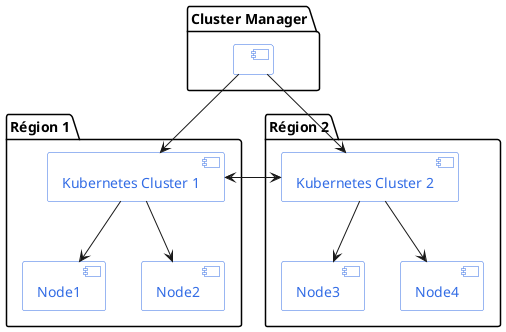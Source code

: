 @startuml

skinparam component {
    BackgroundColor white
    BorderColor #326ce5
    FontColor #326ce5
}

package "Cluster Manager" {
    [ ] as kubefed
}

package "Région 1" {
    [Kubernetes Cluster 1] as k8s1
    [Node1] as n1
    [Node2] as n2
    k8s1 -down-> n1
    k8s1 -down-> n2
}

package "Région 2" {
[Kubernetes Cluster 2] as k8s2
    [Node3] as n3
    [Node4] as n4
    k8s2 -down-> n3
    k8s2 -down-> n4
}

kubefed --> k8s1
kubefed --> k8s2
k8s1 <-> k8s2

@enduml
